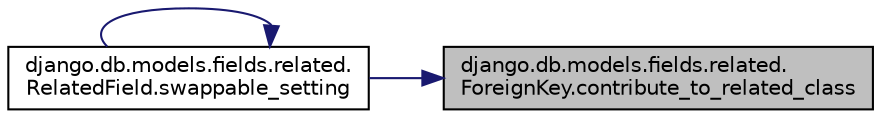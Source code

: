 digraph "django.db.models.fields.related.ForeignKey.contribute_to_related_class"
{
 // LATEX_PDF_SIZE
  edge [fontname="Helvetica",fontsize="10",labelfontname="Helvetica",labelfontsize="10"];
  node [fontname="Helvetica",fontsize="10",shape=record];
  rankdir="RL";
  Node1 [label="django.db.models.fields.related.\lForeignKey.contribute_to_related_class",height=0.2,width=0.4,color="black", fillcolor="grey75", style="filled", fontcolor="black",tooltip=" "];
  Node1 -> Node2 [dir="back",color="midnightblue",fontsize="10",style="solid",fontname="Helvetica"];
  Node2 [label="django.db.models.fields.related.\lRelatedField.swappable_setting",height=0.2,width=0.4,color="black", fillcolor="white", style="filled",URL="$de/d06/classdjango_1_1db_1_1models_1_1fields_1_1related_1_1_related_field.html#accbf55127ef1f5dc2813ff8ae20b43d9",tooltip=" "];
  Node2 -> Node2 [dir="back",color="midnightblue",fontsize="10",style="solid",fontname="Helvetica"];
}
